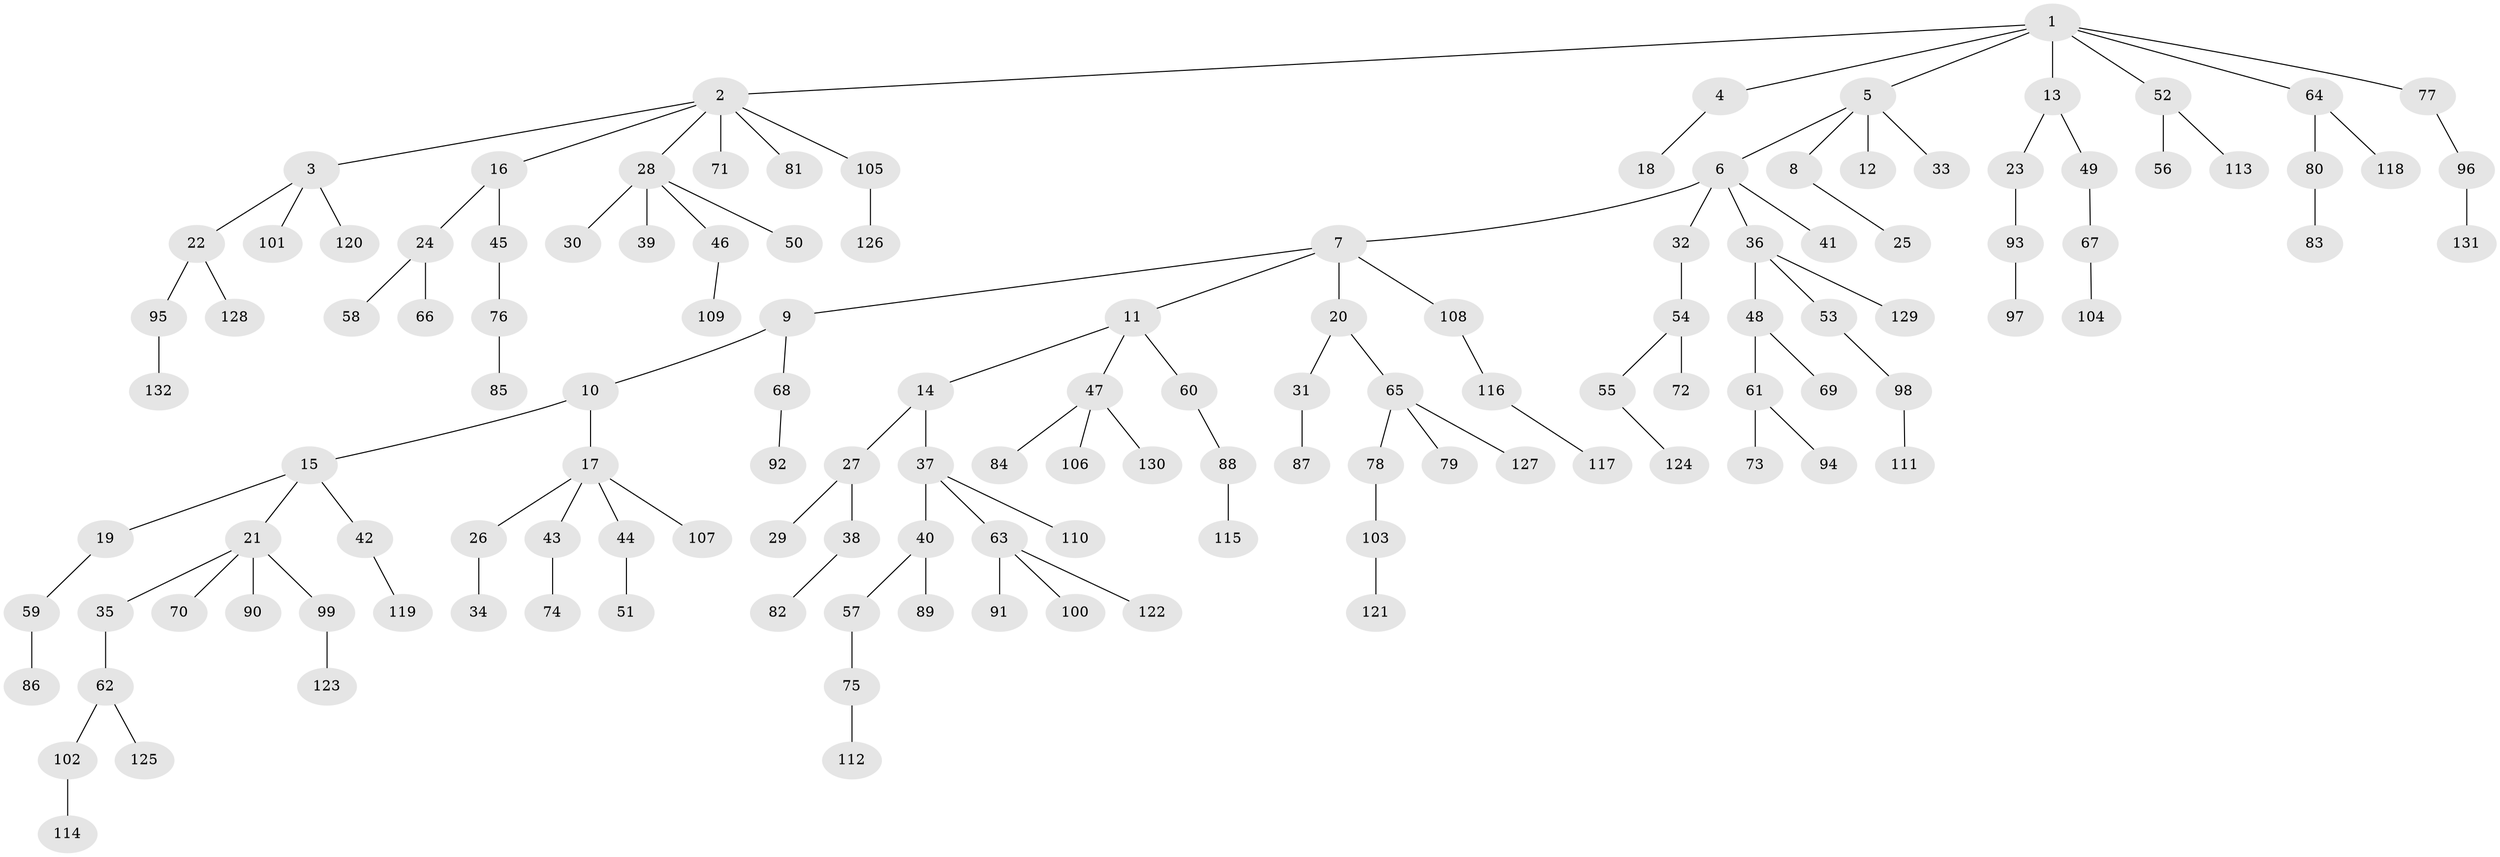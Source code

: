 // coarse degree distribution, {7: 0.0125, 6: 0.0125, 3: 0.1375, 1: 0.4875, 4: 0.0875, 5: 0.0125, 2: 0.25}
// Generated by graph-tools (version 1.1) at 2025/51/03/04/25 22:51:51]
// undirected, 132 vertices, 131 edges
graph export_dot {
  node [color=gray90,style=filled];
  1;
  2;
  3;
  4;
  5;
  6;
  7;
  8;
  9;
  10;
  11;
  12;
  13;
  14;
  15;
  16;
  17;
  18;
  19;
  20;
  21;
  22;
  23;
  24;
  25;
  26;
  27;
  28;
  29;
  30;
  31;
  32;
  33;
  34;
  35;
  36;
  37;
  38;
  39;
  40;
  41;
  42;
  43;
  44;
  45;
  46;
  47;
  48;
  49;
  50;
  51;
  52;
  53;
  54;
  55;
  56;
  57;
  58;
  59;
  60;
  61;
  62;
  63;
  64;
  65;
  66;
  67;
  68;
  69;
  70;
  71;
  72;
  73;
  74;
  75;
  76;
  77;
  78;
  79;
  80;
  81;
  82;
  83;
  84;
  85;
  86;
  87;
  88;
  89;
  90;
  91;
  92;
  93;
  94;
  95;
  96;
  97;
  98;
  99;
  100;
  101;
  102;
  103;
  104;
  105;
  106;
  107;
  108;
  109;
  110;
  111;
  112;
  113;
  114;
  115;
  116;
  117;
  118;
  119;
  120;
  121;
  122;
  123;
  124;
  125;
  126;
  127;
  128;
  129;
  130;
  131;
  132;
  1 -- 2;
  1 -- 4;
  1 -- 5;
  1 -- 13;
  1 -- 52;
  1 -- 64;
  1 -- 77;
  2 -- 3;
  2 -- 16;
  2 -- 28;
  2 -- 71;
  2 -- 81;
  2 -- 105;
  3 -- 22;
  3 -- 101;
  3 -- 120;
  4 -- 18;
  5 -- 6;
  5 -- 8;
  5 -- 12;
  5 -- 33;
  6 -- 7;
  6 -- 32;
  6 -- 36;
  6 -- 41;
  7 -- 9;
  7 -- 11;
  7 -- 20;
  7 -- 108;
  8 -- 25;
  9 -- 10;
  9 -- 68;
  10 -- 15;
  10 -- 17;
  11 -- 14;
  11 -- 47;
  11 -- 60;
  13 -- 23;
  13 -- 49;
  14 -- 27;
  14 -- 37;
  15 -- 19;
  15 -- 21;
  15 -- 42;
  16 -- 24;
  16 -- 45;
  17 -- 26;
  17 -- 43;
  17 -- 44;
  17 -- 107;
  19 -- 59;
  20 -- 31;
  20 -- 65;
  21 -- 35;
  21 -- 70;
  21 -- 90;
  21 -- 99;
  22 -- 95;
  22 -- 128;
  23 -- 93;
  24 -- 58;
  24 -- 66;
  26 -- 34;
  27 -- 29;
  27 -- 38;
  28 -- 30;
  28 -- 39;
  28 -- 46;
  28 -- 50;
  31 -- 87;
  32 -- 54;
  35 -- 62;
  36 -- 48;
  36 -- 53;
  36 -- 129;
  37 -- 40;
  37 -- 63;
  37 -- 110;
  38 -- 82;
  40 -- 57;
  40 -- 89;
  42 -- 119;
  43 -- 74;
  44 -- 51;
  45 -- 76;
  46 -- 109;
  47 -- 84;
  47 -- 106;
  47 -- 130;
  48 -- 61;
  48 -- 69;
  49 -- 67;
  52 -- 56;
  52 -- 113;
  53 -- 98;
  54 -- 55;
  54 -- 72;
  55 -- 124;
  57 -- 75;
  59 -- 86;
  60 -- 88;
  61 -- 73;
  61 -- 94;
  62 -- 102;
  62 -- 125;
  63 -- 91;
  63 -- 100;
  63 -- 122;
  64 -- 80;
  64 -- 118;
  65 -- 78;
  65 -- 79;
  65 -- 127;
  67 -- 104;
  68 -- 92;
  75 -- 112;
  76 -- 85;
  77 -- 96;
  78 -- 103;
  80 -- 83;
  88 -- 115;
  93 -- 97;
  95 -- 132;
  96 -- 131;
  98 -- 111;
  99 -- 123;
  102 -- 114;
  103 -- 121;
  105 -- 126;
  108 -- 116;
  116 -- 117;
}
